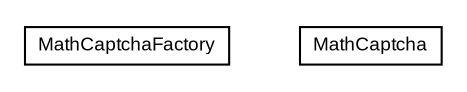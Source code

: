 #!/usr/local/bin/dot
#
# Class diagram 
# Generated by UmlGraph version 4.6 (http://www.spinellis.gr/sw/umlgraph)
#

digraph G {
	edge [fontname="arial",fontsize=10,labelfontname="arial",labelfontsize=10];
	node [fontname="arial",fontsize=10,shape=plaintext];
	// com.octo.captcha.text.math.MathCaptchaFactory
	c5206 [label=<<table border="0" cellborder="1" cellspacing="0" cellpadding="2" port="p" href="./MathCaptchaFactory.html">
		<tr><td><table border="0" cellspacing="0" cellpadding="1">
			<tr><td> MathCaptchaFactory </td></tr>
		</table></td></tr>
		</table>>, fontname="arial", fontcolor="black", fontsize=9.0];
	// com.octo.captcha.text.math.MathCaptcha
	c5207 [label=<<table border="0" cellborder="1" cellspacing="0" cellpadding="2" port="p" href="./MathCaptcha.html">
		<tr><td><table border="0" cellspacing="0" cellpadding="1">
			<tr><td> MathCaptcha </td></tr>
		</table></td></tr>
		</table>>, fontname="arial", fontcolor="black", fontsize=9.0];
}

